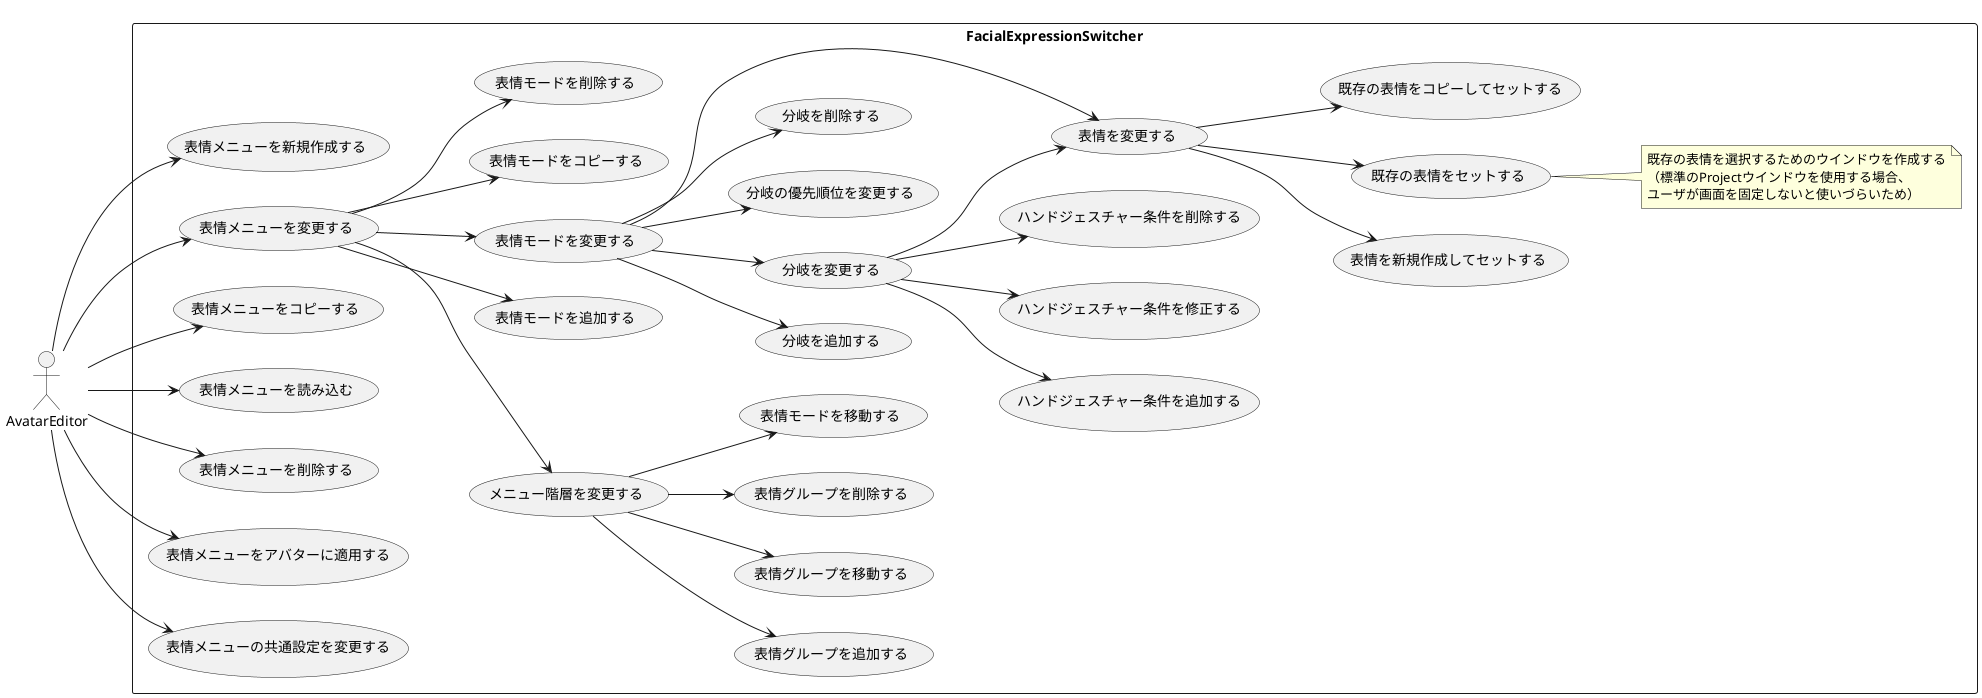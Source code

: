 @startuml FacialExpressionSwitcherUseCase
left to right direction
:AvatarEditor:
rectangle FacialExpressionSwitcher {
    (表情メニューを新規作成する) as createMenu
    AvatarEditor --> createMenu
    (表情メニューを変更する) as modifyMenu
    AvatarEditor --> modifyMenu
    (表情メニューをコピーする) as copyMenu
    AvatarEditor --> copyMenu
    (表情メニューを読み込む) as loadMenu
    AvatarEditor --> loadMenu
    (表情メニューを削除する) as removeMenu
    AvatarEditor --> removeMenu
    (表情メニューをアバターに適用する) as applyToAvatar
    AvatarEditor --> applyToAvatar
    (表情メニューの共通設定を変更する) as modifyCommonSetting
    AvatarEditor --> modifyCommonSetting

    (メニュー階層を変更する) as modifyHierarchy
    modifyMenu --> modifyHierarchy

    (表情グループを追加する) as addGroup
    modifyHierarchy --> addGroup
    (表情グループを移動する) as moveGroup
    modifyHierarchy --> moveGroup
    (表情グループを削除する) as removeGroup
    modifyHierarchy --> removeGroup

    (表情モードを追加する) as addMode
    modifyMenu --> addMode
    (表情モードを変更する) as modifyMode
    modifyMenu --> modifyMode
    (表情モードをコピーする) as copyMode
    modifyMenu --> copyMode
    (表情モードを削除する) as removeMode
    modifyMenu --> removeMode

    (表情モードを移動する) as moveMode
    modifyHierarchy --> moveMode

    (分岐を追加する) as addBranch
    modifyMode --> addBranch
    (分岐を変更する) as modifyBranch
    modifyMode --> modifyBranch
    (分岐の優先順位を変更する) as changeBranchOrder
    modifyMode --> changeBranchOrder
    (分岐を削除する) as removeBranch
    modifyMode --> removeBranch

    (ハンドジェスチャー条件を追加する) as addGestureCondition
    modifyBranch --> addGestureCondition
    (ハンドジェスチャー条件を修正する) as modifyGestureCondition
    modifyBranch --> modifyGestureCondition
    (ハンドジェスチャー条件を削除する) as removeGestureCondition
    modifyBranch --> removeGestureCondition

    (表情を変更する) as changeExpression
    modifyMode --> changeExpression
    modifyBranch --> changeExpression

    (表情を新規作成してセットする) as setNewExpression
    changeExpression --> setNewExpression
    (既存の表情をセットする) as setExistingExpression
    changeExpression --> setExistingExpression
    (既存の表情をコピーしてセットする) as  setCopiedExpression
    changeExpression --> setCopiedExpression

    note right of setExistingExpression
    既存の表情を選択するためのウインドウを作成する
    （標準のProjectウインドウを使用する場合、
    ユーザが画面を固定しないと使いづらいため）
    end note
}
@enduml
